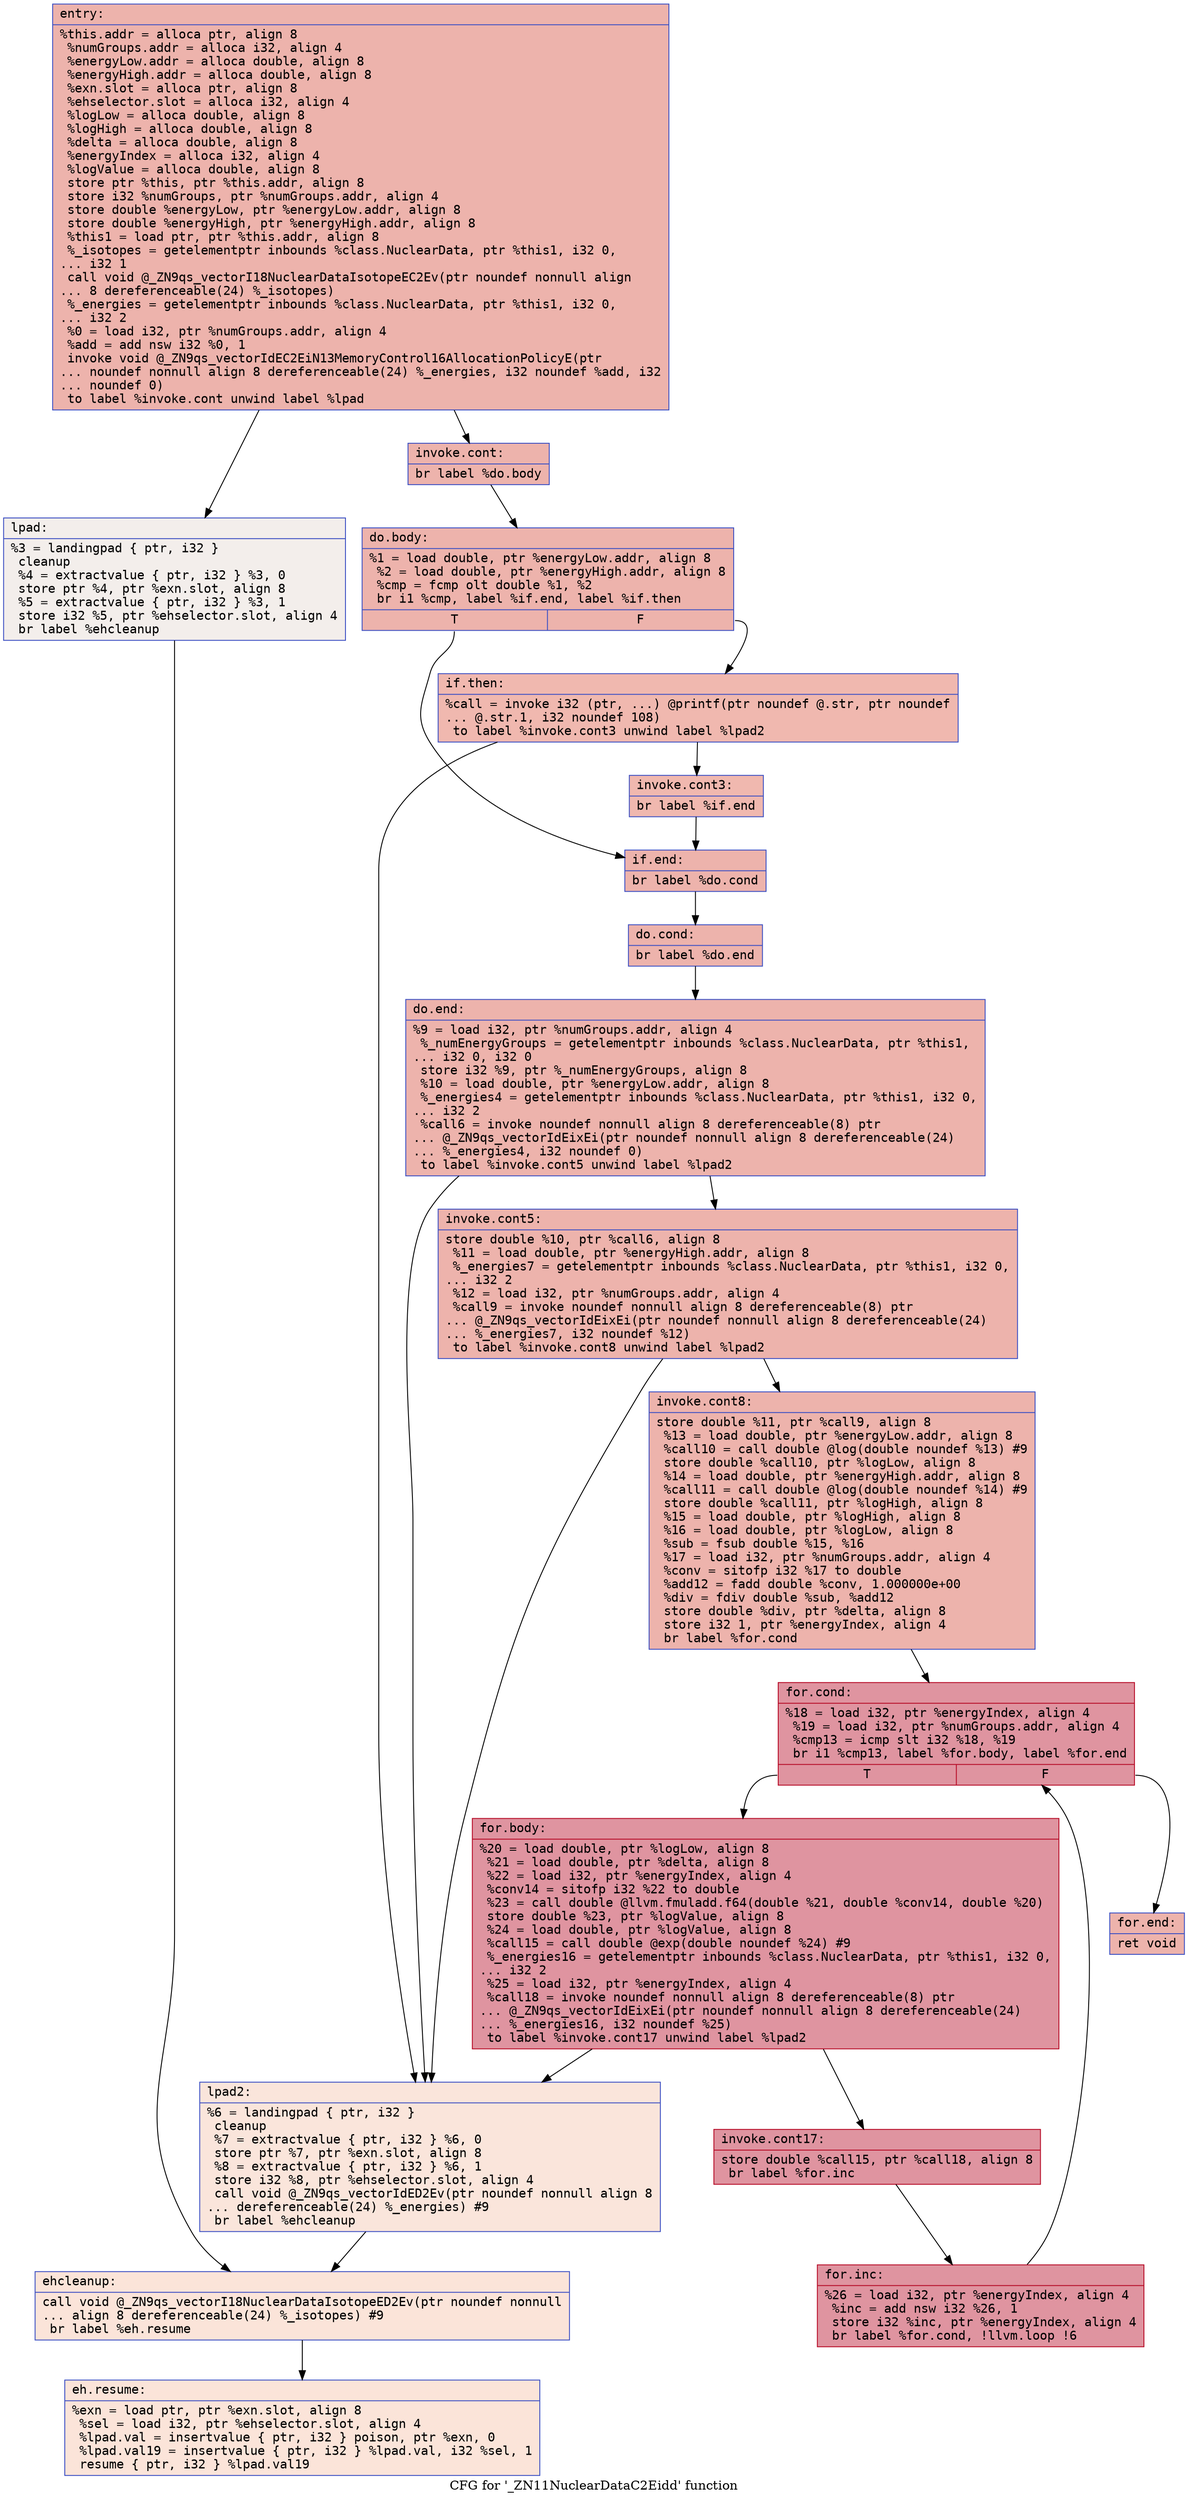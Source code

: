 digraph "CFG for '_ZN11NuclearDataC2Eidd' function" {
	label="CFG for '_ZN11NuclearDataC2Eidd' function";

	Node0x55cf633e54b0 [shape=record,color="#3d50c3ff", style=filled, fillcolor="#d6524470" fontname="Courier",label="{entry:\l|  %this.addr = alloca ptr, align 8\l  %numGroups.addr = alloca i32, align 4\l  %energyLow.addr = alloca double, align 8\l  %energyHigh.addr = alloca double, align 8\l  %exn.slot = alloca ptr, align 8\l  %ehselector.slot = alloca i32, align 4\l  %logLow = alloca double, align 8\l  %logHigh = alloca double, align 8\l  %delta = alloca double, align 8\l  %energyIndex = alloca i32, align 4\l  %logValue = alloca double, align 8\l  store ptr %this, ptr %this.addr, align 8\l  store i32 %numGroups, ptr %numGroups.addr, align 4\l  store double %energyLow, ptr %energyLow.addr, align 8\l  store double %energyHigh, ptr %energyHigh.addr, align 8\l  %this1 = load ptr, ptr %this.addr, align 8\l  %_isotopes = getelementptr inbounds %class.NuclearData, ptr %this1, i32 0,\l... i32 1\l  call void @_ZN9qs_vectorI18NuclearDataIsotopeEC2Ev(ptr noundef nonnull align\l... 8 dereferenceable(24) %_isotopes)\l  %_energies = getelementptr inbounds %class.NuclearData, ptr %this1, i32 0,\l... i32 2\l  %0 = load i32, ptr %numGroups.addr, align 4\l  %add = add nsw i32 %0, 1\l  invoke void @_ZN9qs_vectorIdEC2EiN13MemoryControl16AllocationPolicyE(ptr\l... noundef nonnull align 8 dereferenceable(24) %_energies, i32 noundef %add, i32\l... noundef 0)\l          to label %invoke.cont unwind label %lpad\l}"];
	Node0x55cf633e54b0 -> Node0x55cf633e64d0[tooltip="entry -> invoke.cont\nProbability 100.00%" ];
	Node0x55cf633e54b0 -> Node0x55cf633e6550[tooltip="entry -> lpad\nProbability 0.00%" ];
	Node0x55cf633e64d0 [shape=record,color="#3d50c3ff", style=filled, fillcolor="#d6524470" fontname="Courier",label="{invoke.cont:\l|  br label %do.body\l}"];
	Node0x55cf633e64d0 -> Node0x55cf633e6880[tooltip="invoke.cont -> do.body\nProbability 100.00%" ];
	Node0x55cf633e6880 [shape=record,color="#3d50c3ff", style=filled, fillcolor="#d6524470" fontname="Courier",label="{do.body:\l|  %1 = load double, ptr %energyLow.addr, align 8\l  %2 = load double, ptr %energyHigh.addr, align 8\l  %cmp = fcmp olt double %1, %2\l  br i1 %cmp, label %if.end, label %if.then\l|{<s0>T|<s1>F}}"];
	Node0x55cf633e6880:s0 -> Node0x55cf633e6ad0[tooltip="do.body -> if.end\nProbability 50.00%" ];
	Node0x55cf633e6880:s1 -> Node0x55cf633e5960[tooltip="do.body -> if.then\nProbability 50.00%" ];
	Node0x55cf633e5960 [shape=record,color="#3d50c3ff", style=filled, fillcolor="#dc5d4a70" fontname="Courier",label="{if.then:\l|  %call = invoke i32 (ptr, ...) @printf(ptr noundef @.str, ptr noundef\l... @.str.1, i32 noundef 108)\l          to label %invoke.cont3 unwind label %lpad2\l}"];
	Node0x55cf633e5960 -> Node0x55cf633e6e60[tooltip="if.then -> invoke.cont3\nProbability 100.00%" ];
	Node0x55cf633e5960 -> Node0x55cf633e6ee0[tooltip="if.then -> lpad2\nProbability 0.00%" ];
	Node0x55cf633e6e60 [shape=record,color="#3d50c3ff", style=filled, fillcolor="#dc5d4a70" fontname="Courier",label="{invoke.cont3:\l|  br label %if.end\l}"];
	Node0x55cf633e6e60 -> Node0x55cf633e6ad0[tooltip="invoke.cont3 -> if.end\nProbability 100.00%" ];
	Node0x55cf633e6550 [shape=record,color="#3d50c3ff", style=filled, fillcolor="#e5d8d170" fontname="Courier",label="{lpad:\l|  %3 = landingpad \{ ptr, i32 \}\l          cleanup\l  %4 = extractvalue \{ ptr, i32 \} %3, 0\l  store ptr %4, ptr %exn.slot, align 8\l  %5 = extractvalue \{ ptr, i32 \} %3, 1\l  store i32 %5, ptr %ehselector.slot, align 4\l  br label %ehcleanup\l}"];
	Node0x55cf633e6550 -> Node0x55cf633e7440[tooltip="lpad -> ehcleanup\nProbability 100.00%" ];
	Node0x55cf633e6ee0 [shape=record,color="#3d50c3ff", style=filled, fillcolor="#f4c5ad70" fontname="Courier",label="{lpad2:\l|  %6 = landingpad \{ ptr, i32 \}\l          cleanup\l  %7 = extractvalue \{ ptr, i32 \} %6, 0\l  store ptr %7, ptr %exn.slot, align 8\l  %8 = extractvalue \{ ptr, i32 \} %6, 1\l  store i32 %8, ptr %ehselector.slot, align 4\l  call void @_ZN9qs_vectorIdED2Ev(ptr noundef nonnull align 8\l... dereferenceable(24) %_energies) #9\l  br label %ehcleanup\l}"];
	Node0x55cf633e6ee0 -> Node0x55cf633e7440[tooltip="lpad2 -> ehcleanup\nProbability 100.00%" ];
	Node0x55cf633e6ad0 [shape=record,color="#3d50c3ff", style=filled, fillcolor="#d6524470" fontname="Courier",label="{if.end:\l|  br label %do.cond\l}"];
	Node0x55cf633e6ad0 -> Node0x55cf633e7980[tooltip="if.end -> do.cond\nProbability 100.00%" ];
	Node0x55cf633e7980 [shape=record,color="#3d50c3ff", style=filled, fillcolor="#d6524470" fontname="Courier",label="{do.cond:\l|  br label %do.end\l}"];
	Node0x55cf633e7980 -> Node0x55cf633e7a40[tooltip="do.cond -> do.end\nProbability 100.00%" ];
	Node0x55cf633e7a40 [shape=record,color="#3d50c3ff", style=filled, fillcolor="#d6524470" fontname="Courier",label="{do.end:\l|  %9 = load i32, ptr %numGroups.addr, align 4\l  %_numEnergyGroups = getelementptr inbounds %class.NuclearData, ptr %this1,\l... i32 0, i32 0\l  store i32 %9, ptr %_numEnergyGroups, align 8\l  %10 = load double, ptr %energyLow.addr, align 8\l  %_energies4 = getelementptr inbounds %class.NuclearData, ptr %this1, i32 0,\l... i32 2\l  %call6 = invoke noundef nonnull align 8 dereferenceable(8) ptr\l... @_ZN9qs_vectorIdEixEi(ptr noundef nonnull align 8 dereferenceable(24)\l... %_energies4, i32 noundef 0)\l          to label %invoke.cont5 unwind label %lpad2\l}"];
	Node0x55cf633e7a40 -> Node0x55cf633e7ea0[tooltip="do.end -> invoke.cont5\nProbability 100.00%" ];
	Node0x55cf633e7a40 -> Node0x55cf633e6ee0[tooltip="do.end -> lpad2\nProbability 0.00%" ];
	Node0x55cf633e7ea0 [shape=record,color="#3d50c3ff", style=filled, fillcolor="#d6524470" fontname="Courier",label="{invoke.cont5:\l|  store double %10, ptr %call6, align 8\l  %11 = load double, ptr %energyHigh.addr, align 8\l  %_energies7 = getelementptr inbounds %class.NuclearData, ptr %this1, i32 0,\l... i32 2\l  %12 = load i32, ptr %numGroups.addr, align 4\l  %call9 = invoke noundef nonnull align 8 dereferenceable(8) ptr\l... @_ZN9qs_vectorIdEixEi(ptr noundef nonnull align 8 dereferenceable(24)\l... %_energies7, i32 noundef %12)\l          to label %invoke.cont8 unwind label %lpad2\l}"];
	Node0x55cf633e7ea0 -> Node0x55cf633e8340[tooltip="invoke.cont5 -> invoke.cont8\nProbability 100.00%" ];
	Node0x55cf633e7ea0 -> Node0x55cf633e6ee0[tooltip="invoke.cont5 -> lpad2\nProbability 0.00%" ];
	Node0x55cf633e8340 [shape=record,color="#3d50c3ff", style=filled, fillcolor="#d6524470" fontname="Courier",label="{invoke.cont8:\l|  store double %11, ptr %call9, align 8\l  %13 = load double, ptr %energyLow.addr, align 8\l  %call10 = call double @log(double noundef %13) #9\l  store double %call10, ptr %logLow, align 8\l  %14 = load double, ptr %energyHigh.addr, align 8\l  %call11 = call double @log(double noundef %14) #9\l  store double %call11, ptr %logHigh, align 8\l  %15 = load double, ptr %logHigh, align 8\l  %16 = load double, ptr %logLow, align 8\l  %sub = fsub double %15, %16\l  %17 = load i32, ptr %numGroups.addr, align 4\l  %conv = sitofp i32 %17 to double\l  %add12 = fadd double %conv, 1.000000e+00\l  %div = fdiv double %sub, %add12\l  store double %div, ptr %delta, align 8\l  store i32 1, ptr %energyIndex, align 4\l  br label %for.cond\l}"];
	Node0x55cf633e8340 -> Node0x55cf633e9030[tooltip="invoke.cont8 -> for.cond\nProbability 100.00%" ];
	Node0x55cf633e9030 [shape=record,color="#b70d28ff", style=filled, fillcolor="#b70d2870" fontname="Courier",label="{for.cond:\l|  %18 = load i32, ptr %energyIndex, align 4\l  %19 = load i32, ptr %numGroups.addr, align 4\l  %cmp13 = icmp slt i32 %18, %19\l  br i1 %cmp13, label %for.body, label %for.end\l|{<s0>T|<s1>F}}"];
	Node0x55cf633e9030:s0 -> Node0x55cf633e9300[tooltip="for.cond -> for.body\nProbability 96.88%" ];
	Node0x55cf633e9030:s1 -> Node0x55cf633e9350[tooltip="for.cond -> for.end\nProbability 3.12%" ];
	Node0x55cf633e9300 [shape=record,color="#b70d28ff", style=filled, fillcolor="#b70d2870" fontname="Courier",label="{for.body:\l|  %20 = load double, ptr %logLow, align 8\l  %21 = load double, ptr %delta, align 8\l  %22 = load i32, ptr %energyIndex, align 4\l  %conv14 = sitofp i32 %22 to double\l  %23 = call double @llvm.fmuladd.f64(double %21, double %conv14, double %20)\l  store double %23, ptr %logValue, align 8\l  %24 = load double, ptr %logValue, align 8\l  %call15 = call double @exp(double noundef %24) #9\l  %_energies16 = getelementptr inbounds %class.NuclearData, ptr %this1, i32 0,\l... i32 2\l  %25 = load i32, ptr %energyIndex, align 4\l  %call18 = invoke noundef nonnull align 8 dereferenceable(8) ptr\l... @_ZN9qs_vectorIdEixEi(ptr noundef nonnull align 8 dereferenceable(24)\l... %_energies16, i32 noundef %25)\l          to label %invoke.cont17 unwind label %lpad2\l}"];
	Node0x55cf633e9300 -> Node0x55cf633ea1c0[tooltip="for.body -> invoke.cont17\nProbability 100.00%" ];
	Node0x55cf633e9300 -> Node0x55cf633e6ee0[tooltip="for.body -> lpad2\nProbability 0.00%" ];
	Node0x55cf633ea1c0 [shape=record,color="#b70d28ff", style=filled, fillcolor="#b70d2870" fontname="Courier",label="{invoke.cont17:\l|  store double %call15, ptr %call18, align 8\l  br label %for.inc\l}"];
	Node0x55cf633ea1c0 -> Node0x55cf633d81e0[tooltip="invoke.cont17 -> for.inc\nProbability 100.00%" ];
	Node0x55cf633d81e0 [shape=record,color="#b70d28ff", style=filled, fillcolor="#b70d2870" fontname="Courier",label="{for.inc:\l|  %26 = load i32, ptr %energyIndex, align 4\l  %inc = add nsw i32 %26, 1\l  store i32 %inc, ptr %energyIndex, align 4\l  br label %for.cond, !llvm.loop !6\l}"];
	Node0x55cf633d81e0 -> Node0x55cf633e9030[tooltip="for.inc -> for.cond\nProbability 100.00%" ];
	Node0x55cf633e9350 [shape=record,color="#3d50c3ff", style=filled, fillcolor="#d6524470" fontname="Courier",label="{for.end:\l|  ret void\l}"];
	Node0x55cf633e7440 [shape=record,color="#3d50c3ff", style=filled, fillcolor="#f5c1a970" fontname="Courier",label="{ehcleanup:\l|  call void @_ZN9qs_vectorI18NuclearDataIsotopeED2Ev(ptr noundef nonnull\l... align 8 dereferenceable(24) %_isotopes) #9\l  br label %eh.resume\l}"];
	Node0x55cf633e7440 -> Node0x55cf633d8770[tooltip="ehcleanup -> eh.resume\nProbability 100.00%" ];
	Node0x55cf633d8770 [shape=record,color="#3d50c3ff", style=filled, fillcolor="#f5c1a970" fontname="Courier",label="{eh.resume:\l|  %exn = load ptr, ptr %exn.slot, align 8\l  %sel = load i32, ptr %ehselector.slot, align 4\l  %lpad.val = insertvalue \{ ptr, i32 \} poison, ptr %exn, 0\l  %lpad.val19 = insertvalue \{ ptr, i32 \} %lpad.val, i32 %sel, 1\l  resume \{ ptr, i32 \} %lpad.val19\l}"];
}
